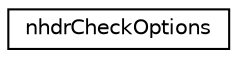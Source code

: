 digraph "Graphical Class Hierarchy"
{
  edge [fontname="Helvetica",fontsize="10",labelfontname="Helvetica",labelfontsize="10"];
  node [fontname="Helvetica",fontsize="10",shape=record];
  rankdir="LR";
  Node1 [label="nhdrCheckOptions",height=0.2,width=0.4,color="black", fillcolor="white", style="filled",URL="$structnhdrCheckOptions.html"];
}
